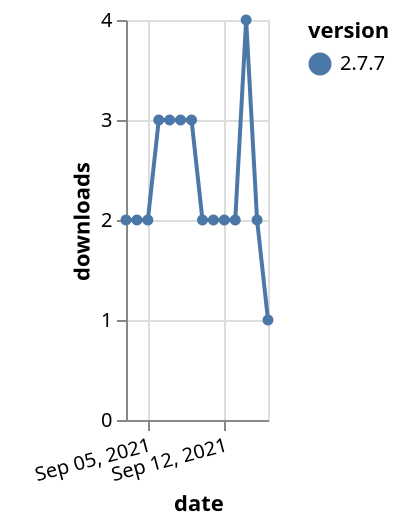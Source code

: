 {"$schema": "https://vega.github.io/schema/vega-lite/v5.json", "description": "A simple bar chart with embedded data.", "data": {"values": [{"date": "2021-09-03", "total": 2535, "delta": 2, "version": "2.7.7"}, {"date": "2021-09-04", "total": 2537, "delta": 2, "version": "2.7.7"}, {"date": "2021-09-05", "total": 2539, "delta": 2, "version": "2.7.7"}, {"date": "2021-09-06", "total": 2542, "delta": 3, "version": "2.7.7"}, {"date": "2021-09-07", "total": 2545, "delta": 3, "version": "2.7.7"}, {"date": "2021-09-08", "total": 2548, "delta": 3, "version": "2.7.7"}, {"date": "2021-09-09", "total": 2551, "delta": 3, "version": "2.7.7"}, {"date": "2021-09-10", "total": 2553, "delta": 2, "version": "2.7.7"}, {"date": "2021-09-11", "total": 2555, "delta": 2, "version": "2.7.7"}, {"date": "2021-09-12", "total": 2557, "delta": 2, "version": "2.7.7"}, {"date": "2021-09-13", "total": 2559, "delta": 2, "version": "2.7.7"}, {"date": "2021-09-14", "total": 2563, "delta": 4, "version": "2.7.7"}, {"date": "2021-09-15", "total": 2565, "delta": 2, "version": "2.7.7"}, {"date": "2021-09-16", "total": 2566, "delta": 1, "version": "2.7.7"}]}, "width": "container", "mark": {"type": "line", "point": {"filled": true}}, "encoding": {"x": {"field": "date", "type": "temporal", "timeUnit": "yearmonthdate", "title": "date", "axis": {"labelAngle": -15}}, "y": {"field": "delta", "type": "quantitative", "title": "downloads"}, "color": {"field": "version", "type": "nominal"}, "tooltip": {"field": "delta"}}}